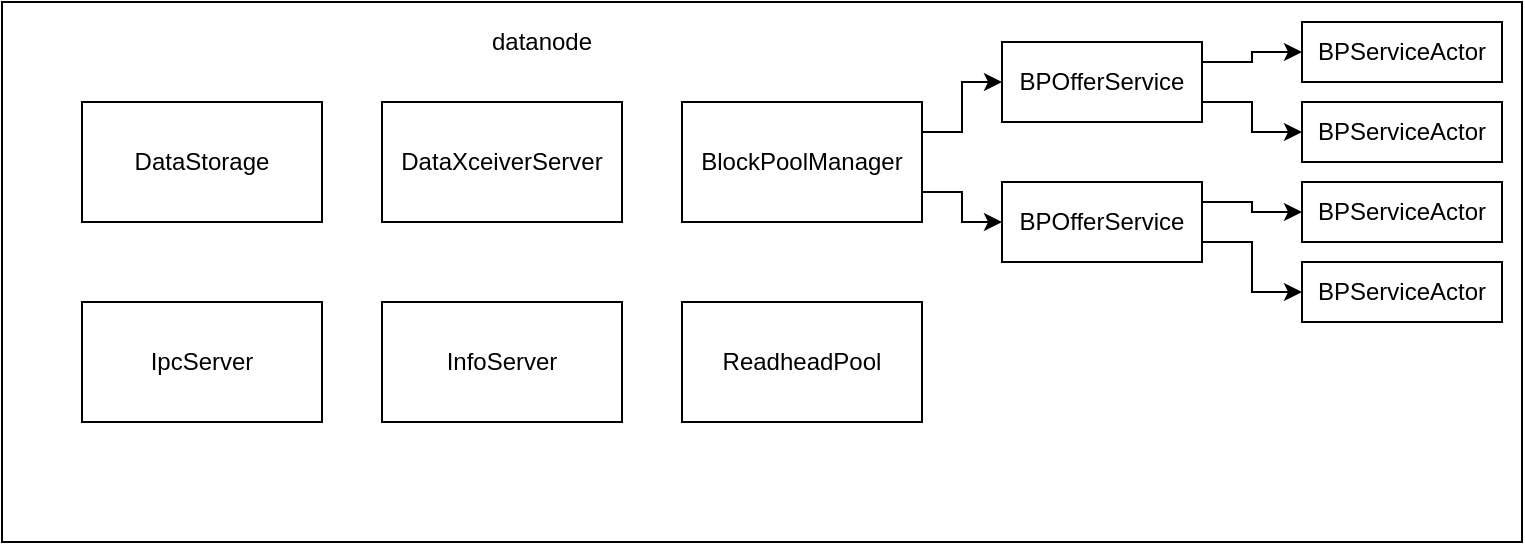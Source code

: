 <mxfile version="12.4.9" type="github">
  <diagram id="Rd0evlW4CYZFVhWFqkJk" name="第 1 页">
    <mxGraphModel dx="1422" dy="762" grid="1" gridSize="10" guides="1" tooltips="1" connect="1" arrows="1" fold="1" page="1" pageScale="1" pageWidth="827" pageHeight="1169" math="0" shadow="0">
      <root>
        <mxCell id="0"/>
        <mxCell id="1" parent="0"/>
        <mxCell id="CxxXEVq3UzC0iG8Yhcxf-14" value="" style="rounded=0;whiteSpace=wrap;html=1;" vertex="1" parent="1">
          <mxGeometry x="30" y="200" width="760" height="270" as="geometry"/>
        </mxCell>
        <mxCell id="CxxXEVq3UzC0iG8Yhcxf-15" value="datanode" style="text;html=1;strokeColor=none;fillColor=none;align=center;verticalAlign=middle;whiteSpace=wrap;rounded=0;" vertex="1" parent="1">
          <mxGeometry x="240" y="200" width="120" height="40" as="geometry"/>
        </mxCell>
        <mxCell id="CxxXEVq3UzC0iG8Yhcxf-16" value="DataStorage" style="rounded=0;whiteSpace=wrap;html=1;" vertex="1" parent="1">
          <mxGeometry x="70" y="250" width="120" height="60" as="geometry"/>
        </mxCell>
        <mxCell id="CxxXEVq3UzC0iG8Yhcxf-17" value="IpcServer" style="rounded=0;whiteSpace=wrap;html=1;" vertex="1" parent="1">
          <mxGeometry x="70" y="350" width="120" height="60" as="geometry"/>
        </mxCell>
        <mxCell id="CxxXEVq3UzC0iG8Yhcxf-18" value="DataXceiverServer" style="rounded=0;whiteSpace=wrap;html=1;" vertex="1" parent="1">
          <mxGeometry x="220" y="250" width="120" height="60" as="geometry"/>
        </mxCell>
        <mxCell id="CxxXEVq3UzC0iG8Yhcxf-25" style="edgeStyle=orthogonalEdgeStyle;rounded=0;orthogonalLoop=1;jettySize=auto;html=1;exitX=1;exitY=0.25;exitDx=0;exitDy=0;" edge="1" parent="1" source="CxxXEVq3UzC0iG8Yhcxf-19" target="CxxXEVq3UzC0iG8Yhcxf-23">
          <mxGeometry relative="1" as="geometry"/>
        </mxCell>
        <mxCell id="CxxXEVq3UzC0iG8Yhcxf-26" style="edgeStyle=orthogonalEdgeStyle;rounded=0;orthogonalLoop=1;jettySize=auto;html=1;exitX=1;exitY=0.75;exitDx=0;exitDy=0;entryX=0;entryY=0.5;entryDx=0;entryDy=0;" edge="1" parent="1" source="CxxXEVq3UzC0iG8Yhcxf-19" target="CxxXEVq3UzC0iG8Yhcxf-24">
          <mxGeometry relative="1" as="geometry"/>
        </mxCell>
        <mxCell id="CxxXEVq3UzC0iG8Yhcxf-19" value="BlockPoolManager" style="rounded=0;whiteSpace=wrap;html=1;" vertex="1" parent="1">
          <mxGeometry x="370" y="250" width="120" height="60" as="geometry"/>
        </mxCell>
        <mxCell id="CxxXEVq3UzC0iG8Yhcxf-20" value="InfoServer" style="rounded=0;whiteSpace=wrap;html=1;" vertex="1" parent="1">
          <mxGeometry x="220" y="350" width="120" height="60" as="geometry"/>
        </mxCell>
        <mxCell id="CxxXEVq3UzC0iG8Yhcxf-21" value="ReadheadPool" style="rounded=0;whiteSpace=wrap;html=1;" vertex="1" parent="1">
          <mxGeometry x="370" y="350" width="120" height="60" as="geometry"/>
        </mxCell>
        <mxCell id="CxxXEVq3UzC0iG8Yhcxf-30" style="edgeStyle=orthogonalEdgeStyle;rounded=0;orthogonalLoop=1;jettySize=auto;html=1;exitX=1;exitY=0.25;exitDx=0;exitDy=0;entryX=0;entryY=0.5;entryDx=0;entryDy=0;" edge="1" parent="1" source="CxxXEVq3UzC0iG8Yhcxf-23" target="CxxXEVq3UzC0iG8Yhcxf-27">
          <mxGeometry relative="1" as="geometry"/>
        </mxCell>
        <mxCell id="CxxXEVq3UzC0iG8Yhcxf-31" style="edgeStyle=orthogonalEdgeStyle;rounded=0;orthogonalLoop=1;jettySize=auto;html=1;exitX=1;exitY=0.75;exitDx=0;exitDy=0;entryX=0;entryY=0.5;entryDx=0;entryDy=0;" edge="1" parent="1" source="CxxXEVq3UzC0iG8Yhcxf-23" target="CxxXEVq3UzC0iG8Yhcxf-28">
          <mxGeometry relative="1" as="geometry"/>
        </mxCell>
        <mxCell id="CxxXEVq3UzC0iG8Yhcxf-23" value="BPOfferService" style="rounded=0;whiteSpace=wrap;html=1;" vertex="1" parent="1">
          <mxGeometry x="530" y="220" width="100" height="40" as="geometry"/>
        </mxCell>
        <mxCell id="CxxXEVq3UzC0iG8Yhcxf-34" style="edgeStyle=orthogonalEdgeStyle;rounded=0;orthogonalLoop=1;jettySize=auto;html=1;exitX=1;exitY=0.25;exitDx=0;exitDy=0;entryX=0;entryY=0.5;entryDx=0;entryDy=0;" edge="1" parent="1" source="CxxXEVq3UzC0iG8Yhcxf-24" target="CxxXEVq3UzC0iG8Yhcxf-32">
          <mxGeometry relative="1" as="geometry"/>
        </mxCell>
        <mxCell id="CxxXEVq3UzC0iG8Yhcxf-35" style="edgeStyle=orthogonalEdgeStyle;rounded=0;orthogonalLoop=1;jettySize=auto;html=1;exitX=1;exitY=0.75;exitDx=0;exitDy=0;" edge="1" parent="1" source="CxxXEVq3UzC0iG8Yhcxf-24" target="CxxXEVq3UzC0iG8Yhcxf-33">
          <mxGeometry relative="1" as="geometry"/>
        </mxCell>
        <mxCell id="CxxXEVq3UzC0iG8Yhcxf-24" value="BPOfferService" style="rounded=0;whiteSpace=wrap;html=1;" vertex="1" parent="1">
          <mxGeometry x="530" y="290" width="100" height="40" as="geometry"/>
        </mxCell>
        <mxCell id="CxxXEVq3UzC0iG8Yhcxf-27" value="BPServiceActor" style="rounded=0;whiteSpace=wrap;html=1;" vertex="1" parent="1">
          <mxGeometry x="680" y="210" width="100" height="30" as="geometry"/>
        </mxCell>
        <mxCell id="CxxXEVq3UzC0iG8Yhcxf-28" value="BPServiceActor" style="rounded=0;whiteSpace=wrap;html=1;" vertex="1" parent="1">
          <mxGeometry x="680" y="250" width="100" height="30" as="geometry"/>
        </mxCell>
        <mxCell id="CxxXEVq3UzC0iG8Yhcxf-32" value="BPServiceActor" style="rounded=0;whiteSpace=wrap;html=1;" vertex="1" parent="1">
          <mxGeometry x="680" y="290" width="100" height="30" as="geometry"/>
        </mxCell>
        <mxCell id="CxxXEVq3UzC0iG8Yhcxf-33" value="BPServiceActor" style="rounded=0;whiteSpace=wrap;html=1;" vertex="1" parent="1">
          <mxGeometry x="680" y="330" width="100" height="30" as="geometry"/>
        </mxCell>
      </root>
    </mxGraphModel>
  </diagram>
</mxfile>
